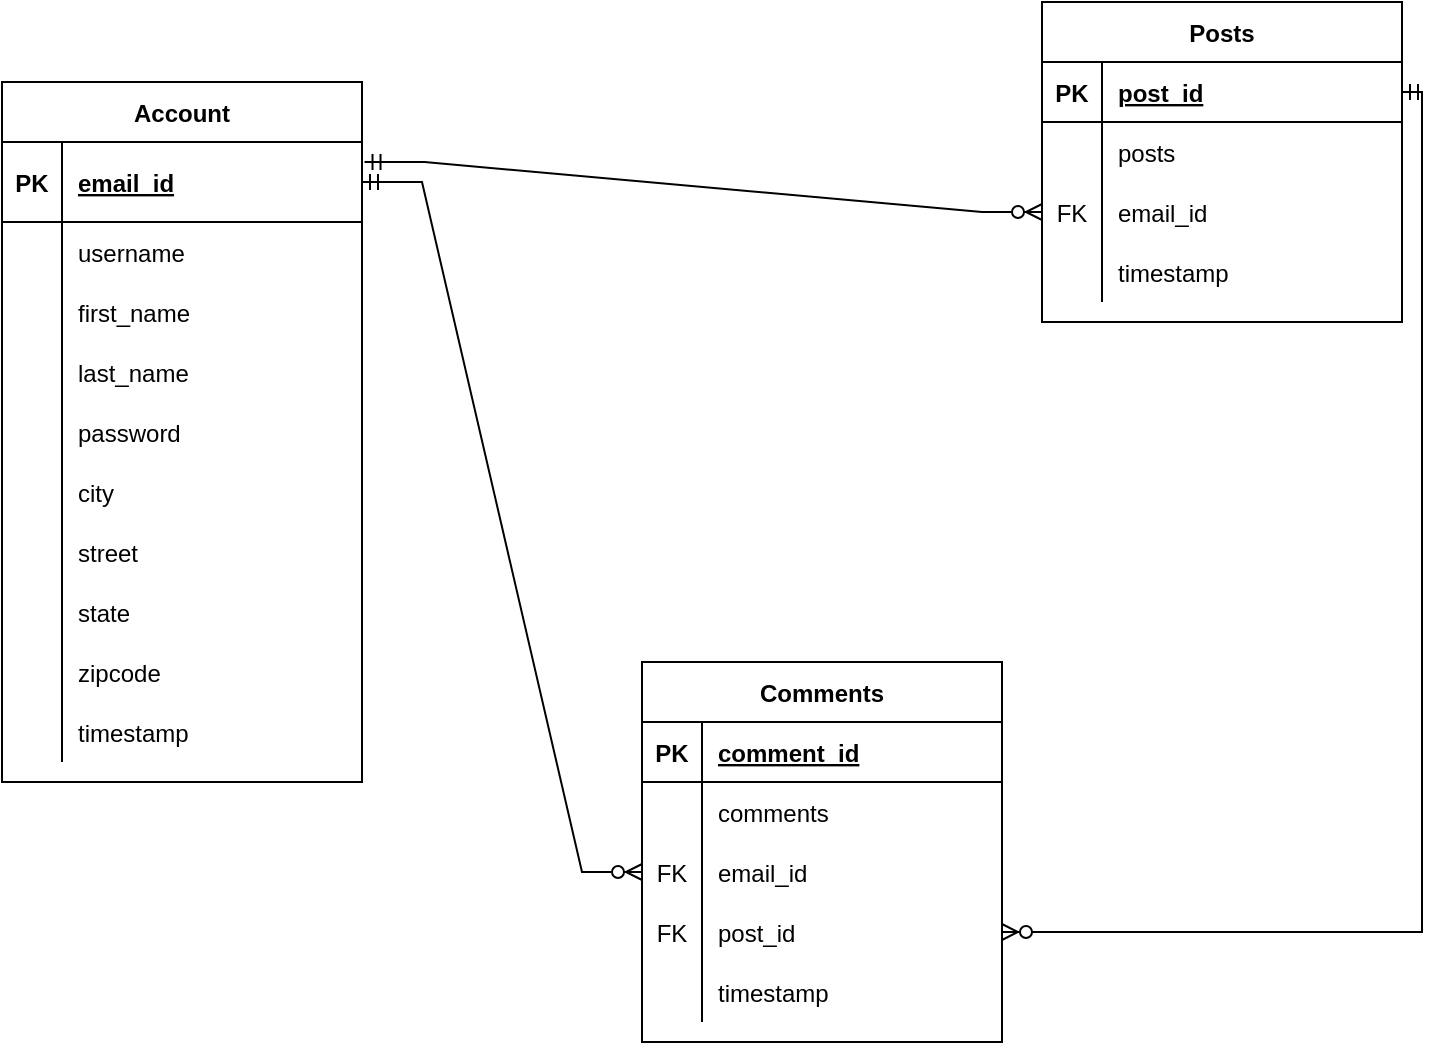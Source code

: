 <mxfile version="16.2.7" type="device"><diagram id="R2lEEEUBdFMjLlhIrx00" name="Page-1"><mxGraphModel dx="1270" dy="603" grid="1" gridSize="10" guides="1" tooltips="1" connect="1" arrows="1" fold="1" page="1" pageScale="1" pageWidth="850" pageHeight="1100" math="0" shadow="0" extFonts="Permanent Marker^https://fonts.googleapis.com/css?family=Permanent+Marker"><root><mxCell id="0"/><mxCell id="1" parent="0"/><mxCell id="ML63HFvds9Ff-zpKP7ZT-95" value="Account" style="shape=table;startSize=30;container=1;collapsible=1;childLayout=tableLayout;fixedRows=1;rowLines=0;fontStyle=1;align=center;resizeLast=1;" parent="1" vertex="1"><mxGeometry x="40" y="360" width="180" height="350" as="geometry"/></mxCell><mxCell id="ML63HFvds9Ff-zpKP7ZT-96" value="" style="shape=partialRectangle;collapsible=0;dropTarget=0;pointerEvents=0;fillColor=none;top=0;left=0;bottom=1;right=0;points=[[0,0.5],[1,0.5]];portConstraint=eastwest;" parent="ML63HFvds9Ff-zpKP7ZT-95" vertex="1"><mxGeometry y="30" width="180" height="40" as="geometry"/></mxCell><mxCell id="ML63HFvds9Ff-zpKP7ZT-97" value="PK" style="shape=partialRectangle;connectable=0;fillColor=none;top=0;left=0;bottom=0;right=0;fontStyle=1;overflow=hidden;" parent="ML63HFvds9Ff-zpKP7ZT-96" vertex="1"><mxGeometry width="30" height="40" as="geometry"><mxRectangle width="30" height="40" as="alternateBounds"/></mxGeometry></mxCell><mxCell id="ML63HFvds9Ff-zpKP7ZT-98" value="email_id" style="shape=partialRectangle;connectable=0;fillColor=none;top=0;left=0;bottom=0;right=0;align=left;spacingLeft=6;fontStyle=5;overflow=hidden;" parent="ML63HFvds9Ff-zpKP7ZT-96" vertex="1"><mxGeometry x="30" width="150" height="40" as="geometry"><mxRectangle width="150" height="40" as="alternateBounds"/></mxGeometry></mxCell><mxCell id="9CpEQoCgaZFY2mzq8Qc0-8" style="shape=partialRectangle;collapsible=0;dropTarget=0;pointerEvents=0;fillColor=none;top=0;left=0;bottom=0;right=0;points=[[0,0.5],[1,0.5]];portConstraint=eastwest;" vertex="1" parent="ML63HFvds9Ff-zpKP7ZT-95"><mxGeometry y="70" width="180" height="30" as="geometry"/></mxCell><mxCell id="9CpEQoCgaZFY2mzq8Qc0-9" style="shape=partialRectangle;connectable=0;fillColor=none;top=0;left=0;bottom=0;right=0;editable=1;overflow=hidden;" vertex="1" parent="9CpEQoCgaZFY2mzq8Qc0-8"><mxGeometry width="30" height="30" as="geometry"><mxRectangle width="30" height="30" as="alternateBounds"/></mxGeometry></mxCell><mxCell id="9CpEQoCgaZFY2mzq8Qc0-10" value="username" style="shape=partialRectangle;connectable=0;fillColor=none;top=0;left=0;bottom=0;right=0;align=left;spacingLeft=6;overflow=hidden;" vertex="1" parent="9CpEQoCgaZFY2mzq8Qc0-8"><mxGeometry x="30" width="150" height="30" as="geometry"><mxRectangle width="150" height="30" as="alternateBounds"/></mxGeometry></mxCell><mxCell id="ML63HFvds9Ff-zpKP7ZT-99" value="" style="shape=partialRectangle;collapsible=0;dropTarget=0;pointerEvents=0;fillColor=none;top=0;left=0;bottom=0;right=0;points=[[0,0.5],[1,0.5]];portConstraint=eastwest;" parent="ML63HFvds9Ff-zpKP7ZT-95" vertex="1"><mxGeometry y="100" width="180" height="30" as="geometry"/></mxCell><mxCell id="ML63HFvds9Ff-zpKP7ZT-100" value="" style="shape=partialRectangle;connectable=0;fillColor=none;top=0;left=0;bottom=0;right=0;editable=1;overflow=hidden;" parent="ML63HFvds9Ff-zpKP7ZT-99" vertex="1"><mxGeometry width="30" height="30" as="geometry"><mxRectangle width="30" height="30" as="alternateBounds"/></mxGeometry></mxCell><mxCell id="ML63HFvds9Ff-zpKP7ZT-101" value="first_name" style="shape=partialRectangle;connectable=0;fillColor=none;top=0;left=0;bottom=0;right=0;align=left;spacingLeft=6;overflow=hidden;" parent="ML63HFvds9Ff-zpKP7ZT-99" vertex="1"><mxGeometry x="30" width="150" height="30" as="geometry"><mxRectangle width="150" height="30" as="alternateBounds"/></mxGeometry></mxCell><mxCell id="ML63HFvds9Ff-zpKP7ZT-102" value="" style="shape=partialRectangle;collapsible=0;dropTarget=0;pointerEvents=0;fillColor=none;top=0;left=0;bottom=0;right=0;points=[[0,0.5],[1,0.5]];portConstraint=eastwest;" parent="ML63HFvds9Ff-zpKP7ZT-95" vertex="1"><mxGeometry y="130" width="180" height="30" as="geometry"/></mxCell><mxCell id="ML63HFvds9Ff-zpKP7ZT-103" value="" style="shape=partialRectangle;connectable=0;fillColor=none;top=0;left=0;bottom=0;right=0;editable=1;overflow=hidden;" parent="ML63HFvds9Ff-zpKP7ZT-102" vertex="1"><mxGeometry width="30" height="30" as="geometry"><mxRectangle width="30" height="30" as="alternateBounds"/></mxGeometry></mxCell><mxCell id="ML63HFvds9Ff-zpKP7ZT-104" value="last_name" style="shape=partialRectangle;connectable=0;fillColor=none;top=0;left=0;bottom=0;right=0;align=left;spacingLeft=6;overflow=hidden;" parent="ML63HFvds9Ff-zpKP7ZT-102" vertex="1"><mxGeometry x="30" width="150" height="30" as="geometry"><mxRectangle width="150" height="30" as="alternateBounds"/></mxGeometry></mxCell><mxCell id="9CpEQoCgaZFY2mzq8Qc0-2" style="shape=partialRectangle;collapsible=0;dropTarget=0;pointerEvents=0;fillColor=none;top=0;left=0;bottom=0;right=0;points=[[0,0.5],[1,0.5]];portConstraint=eastwest;" vertex="1" parent="ML63HFvds9Ff-zpKP7ZT-95"><mxGeometry y="160" width="180" height="30" as="geometry"/></mxCell><mxCell id="9CpEQoCgaZFY2mzq8Qc0-3" style="shape=partialRectangle;connectable=0;fillColor=none;top=0;left=0;bottom=0;right=0;editable=1;overflow=hidden;" vertex="1" parent="9CpEQoCgaZFY2mzq8Qc0-2"><mxGeometry width="30" height="30" as="geometry"><mxRectangle width="30" height="30" as="alternateBounds"/></mxGeometry></mxCell><mxCell id="9CpEQoCgaZFY2mzq8Qc0-4" value="password" style="shape=partialRectangle;connectable=0;fillColor=none;top=0;left=0;bottom=0;right=0;align=left;spacingLeft=6;overflow=hidden;" vertex="1" parent="9CpEQoCgaZFY2mzq8Qc0-2"><mxGeometry x="30" width="150" height="30" as="geometry"><mxRectangle width="150" height="30" as="alternateBounds"/></mxGeometry></mxCell><mxCell id="ML63HFvds9Ff-zpKP7ZT-105" value="" style="shape=partialRectangle;collapsible=0;dropTarget=0;pointerEvents=0;fillColor=none;top=0;left=0;bottom=0;right=0;points=[[0,0.5],[1,0.5]];portConstraint=eastwest;" parent="ML63HFvds9Ff-zpKP7ZT-95" vertex="1"><mxGeometry y="190" width="180" height="30" as="geometry"/></mxCell><mxCell id="ML63HFvds9Ff-zpKP7ZT-106" value="" style="shape=partialRectangle;connectable=0;fillColor=none;top=0;left=0;bottom=0;right=0;editable=1;overflow=hidden;" parent="ML63HFvds9Ff-zpKP7ZT-105" vertex="1"><mxGeometry width="30" height="30" as="geometry"><mxRectangle width="30" height="30" as="alternateBounds"/></mxGeometry></mxCell><mxCell id="ML63HFvds9Ff-zpKP7ZT-107" value="city" style="shape=partialRectangle;connectable=0;fillColor=none;top=0;left=0;bottom=0;right=0;align=left;spacingLeft=6;overflow=hidden;" parent="ML63HFvds9Ff-zpKP7ZT-105" vertex="1"><mxGeometry x="30" width="150" height="30" as="geometry"><mxRectangle width="150" height="30" as="alternateBounds"/></mxGeometry></mxCell><mxCell id="ML63HFvds9Ff-zpKP7ZT-108" value="" style="shape=partialRectangle;collapsible=0;dropTarget=0;pointerEvents=0;fillColor=none;top=0;left=0;bottom=0;right=0;points=[[0,0.5],[1,0.5]];portConstraint=eastwest;" parent="ML63HFvds9Ff-zpKP7ZT-95" vertex="1"><mxGeometry y="220" width="180" height="30" as="geometry"/></mxCell><mxCell id="ML63HFvds9Ff-zpKP7ZT-109" value="" style="shape=partialRectangle;connectable=0;fillColor=none;top=0;left=0;bottom=0;right=0;editable=1;overflow=hidden;" parent="ML63HFvds9Ff-zpKP7ZT-108" vertex="1"><mxGeometry width="30" height="30" as="geometry"><mxRectangle width="30" height="30" as="alternateBounds"/></mxGeometry></mxCell><mxCell id="ML63HFvds9Ff-zpKP7ZT-110" value="street" style="shape=partialRectangle;connectable=0;fillColor=none;top=0;left=0;bottom=0;right=0;align=left;spacingLeft=6;overflow=hidden;" parent="ML63HFvds9Ff-zpKP7ZT-108" vertex="1"><mxGeometry x="30" width="150" height="30" as="geometry"><mxRectangle width="150" height="30" as="alternateBounds"/></mxGeometry></mxCell><mxCell id="ML63HFvds9Ff-zpKP7ZT-111" value="" style="shape=partialRectangle;collapsible=0;dropTarget=0;pointerEvents=0;fillColor=none;top=0;left=0;bottom=0;right=0;points=[[0,0.5],[1,0.5]];portConstraint=eastwest;" parent="ML63HFvds9Ff-zpKP7ZT-95" vertex="1"><mxGeometry y="250" width="180" height="30" as="geometry"/></mxCell><mxCell id="ML63HFvds9Ff-zpKP7ZT-112" value="" style="shape=partialRectangle;connectable=0;fillColor=none;top=0;left=0;bottom=0;right=0;editable=1;overflow=hidden;" parent="ML63HFvds9Ff-zpKP7ZT-111" vertex="1"><mxGeometry width="30" height="30" as="geometry"><mxRectangle width="30" height="30" as="alternateBounds"/></mxGeometry></mxCell><mxCell id="ML63HFvds9Ff-zpKP7ZT-113" value="state" style="shape=partialRectangle;connectable=0;fillColor=none;top=0;left=0;bottom=0;right=0;align=left;spacingLeft=6;overflow=hidden;" parent="ML63HFvds9Ff-zpKP7ZT-111" vertex="1"><mxGeometry x="30" width="150" height="30" as="geometry"><mxRectangle width="150" height="30" as="alternateBounds"/></mxGeometry></mxCell><mxCell id="ML63HFvds9Ff-zpKP7ZT-114" value="" style="shape=partialRectangle;collapsible=0;dropTarget=0;pointerEvents=0;fillColor=none;top=0;left=0;bottom=0;right=0;points=[[0,0.5],[1,0.5]];portConstraint=eastwest;" parent="ML63HFvds9Ff-zpKP7ZT-95" vertex="1"><mxGeometry y="280" width="180" height="30" as="geometry"/></mxCell><mxCell id="ML63HFvds9Ff-zpKP7ZT-115" value="" style="shape=partialRectangle;connectable=0;fillColor=none;top=0;left=0;bottom=0;right=0;editable=1;overflow=hidden;" parent="ML63HFvds9Ff-zpKP7ZT-114" vertex="1"><mxGeometry width="30" height="30" as="geometry"><mxRectangle width="30" height="30" as="alternateBounds"/></mxGeometry></mxCell><mxCell id="ML63HFvds9Ff-zpKP7ZT-116" value="zipcode" style="shape=partialRectangle;connectable=0;fillColor=none;top=0;left=0;bottom=0;right=0;align=left;spacingLeft=6;overflow=hidden;" parent="ML63HFvds9Ff-zpKP7ZT-114" vertex="1"><mxGeometry x="30" width="150" height="30" as="geometry"><mxRectangle width="150" height="30" as="alternateBounds"/></mxGeometry></mxCell><mxCell id="9CpEQoCgaZFY2mzq8Qc0-44" style="shape=partialRectangle;collapsible=0;dropTarget=0;pointerEvents=0;fillColor=none;top=0;left=0;bottom=0;right=0;points=[[0,0.5],[1,0.5]];portConstraint=eastwest;" vertex="1" parent="ML63HFvds9Ff-zpKP7ZT-95"><mxGeometry y="310" width="180" height="30" as="geometry"/></mxCell><mxCell id="9CpEQoCgaZFY2mzq8Qc0-45" style="shape=partialRectangle;connectable=0;fillColor=none;top=0;left=0;bottom=0;right=0;editable=1;overflow=hidden;" vertex="1" parent="9CpEQoCgaZFY2mzq8Qc0-44"><mxGeometry width="30" height="30" as="geometry"><mxRectangle width="30" height="30" as="alternateBounds"/></mxGeometry></mxCell><mxCell id="9CpEQoCgaZFY2mzq8Qc0-46" value="timestamp" style="shape=partialRectangle;connectable=0;fillColor=none;top=0;left=0;bottom=0;right=0;align=left;spacingLeft=6;overflow=hidden;" vertex="1" parent="9CpEQoCgaZFY2mzq8Qc0-44"><mxGeometry x="30" width="150" height="30" as="geometry"><mxRectangle width="150" height="30" as="alternateBounds"/></mxGeometry></mxCell><mxCell id="9CpEQoCgaZFY2mzq8Qc0-12" value="Posts" style="shape=table;startSize=30;container=1;collapsible=1;childLayout=tableLayout;fixedRows=1;rowLines=0;fontStyle=1;align=center;resizeLast=1;" vertex="1" parent="1"><mxGeometry x="560" y="320" width="180" height="160" as="geometry"/></mxCell><mxCell id="9CpEQoCgaZFY2mzq8Qc0-13" value="" style="shape=tableRow;horizontal=0;startSize=0;swimlaneHead=0;swimlaneBody=0;fillColor=none;collapsible=0;dropTarget=0;points=[[0,0.5],[1,0.5]];portConstraint=eastwest;top=0;left=0;right=0;bottom=1;" vertex="1" parent="9CpEQoCgaZFY2mzq8Qc0-12"><mxGeometry y="30" width="180" height="30" as="geometry"/></mxCell><mxCell id="9CpEQoCgaZFY2mzq8Qc0-14" value="PK" style="shape=partialRectangle;connectable=0;fillColor=none;top=0;left=0;bottom=0;right=0;fontStyle=1;overflow=hidden;" vertex="1" parent="9CpEQoCgaZFY2mzq8Qc0-13"><mxGeometry width="30" height="30" as="geometry"><mxRectangle width="30" height="30" as="alternateBounds"/></mxGeometry></mxCell><mxCell id="9CpEQoCgaZFY2mzq8Qc0-15" value="post_id" style="shape=partialRectangle;connectable=0;fillColor=none;top=0;left=0;bottom=0;right=0;align=left;spacingLeft=6;fontStyle=5;overflow=hidden;" vertex="1" parent="9CpEQoCgaZFY2mzq8Qc0-13"><mxGeometry x="30" width="150" height="30" as="geometry"><mxRectangle width="150" height="30" as="alternateBounds"/></mxGeometry></mxCell><mxCell id="9CpEQoCgaZFY2mzq8Qc0-16" value="" style="shape=tableRow;horizontal=0;startSize=0;swimlaneHead=0;swimlaneBody=0;fillColor=none;collapsible=0;dropTarget=0;points=[[0,0.5],[1,0.5]];portConstraint=eastwest;top=0;left=0;right=0;bottom=0;" vertex="1" parent="9CpEQoCgaZFY2mzq8Qc0-12"><mxGeometry y="60" width="180" height="30" as="geometry"/></mxCell><mxCell id="9CpEQoCgaZFY2mzq8Qc0-17" value="" style="shape=partialRectangle;connectable=0;fillColor=none;top=0;left=0;bottom=0;right=0;editable=1;overflow=hidden;" vertex="1" parent="9CpEQoCgaZFY2mzq8Qc0-16"><mxGeometry width="30" height="30" as="geometry"><mxRectangle width="30" height="30" as="alternateBounds"/></mxGeometry></mxCell><mxCell id="9CpEQoCgaZFY2mzq8Qc0-18" value="posts" style="shape=partialRectangle;connectable=0;fillColor=none;top=0;left=0;bottom=0;right=0;align=left;spacingLeft=6;overflow=hidden;" vertex="1" parent="9CpEQoCgaZFY2mzq8Qc0-16"><mxGeometry x="30" width="150" height="30" as="geometry"><mxRectangle width="150" height="30" as="alternateBounds"/></mxGeometry></mxCell><mxCell id="9CpEQoCgaZFY2mzq8Qc0-47" style="shape=tableRow;horizontal=0;startSize=0;swimlaneHead=0;swimlaneBody=0;fillColor=none;collapsible=0;dropTarget=0;points=[[0,0.5],[1,0.5]];portConstraint=eastwest;top=0;left=0;right=0;bottom=0;" vertex="1" parent="9CpEQoCgaZFY2mzq8Qc0-12"><mxGeometry y="90" width="180" height="30" as="geometry"/></mxCell><mxCell id="9CpEQoCgaZFY2mzq8Qc0-48" value="FK" style="shape=partialRectangle;connectable=0;fillColor=none;top=0;left=0;bottom=0;right=0;editable=1;overflow=hidden;" vertex="1" parent="9CpEQoCgaZFY2mzq8Qc0-47"><mxGeometry width="30" height="30" as="geometry"><mxRectangle width="30" height="30" as="alternateBounds"/></mxGeometry></mxCell><mxCell id="9CpEQoCgaZFY2mzq8Qc0-49" value="email_id" style="shape=partialRectangle;connectable=0;fillColor=none;top=0;left=0;bottom=0;right=0;align=left;spacingLeft=6;overflow=hidden;" vertex="1" parent="9CpEQoCgaZFY2mzq8Qc0-47"><mxGeometry x="30" width="150" height="30" as="geometry"><mxRectangle width="150" height="30" as="alternateBounds"/></mxGeometry></mxCell><mxCell id="9CpEQoCgaZFY2mzq8Qc0-50" style="shape=tableRow;horizontal=0;startSize=0;swimlaneHead=0;swimlaneBody=0;fillColor=none;collapsible=0;dropTarget=0;points=[[0,0.5],[1,0.5]];portConstraint=eastwest;top=0;left=0;right=0;bottom=0;" vertex="1" parent="9CpEQoCgaZFY2mzq8Qc0-12"><mxGeometry y="120" width="180" height="30" as="geometry"/></mxCell><mxCell id="9CpEQoCgaZFY2mzq8Qc0-51" style="shape=partialRectangle;connectable=0;fillColor=none;top=0;left=0;bottom=0;right=0;editable=1;overflow=hidden;" vertex="1" parent="9CpEQoCgaZFY2mzq8Qc0-50"><mxGeometry width="30" height="30" as="geometry"><mxRectangle width="30" height="30" as="alternateBounds"/></mxGeometry></mxCell><mxCell id="9CpEQoCgaZFY2mzq8Qc0-52" value="timestamp" style="shape=partialRectangle;connectable=0;fillColor=none;top=0;left=0;bottom=0;right=0;align=left;spacingLeft=6;overflow=hidden;" vertex="1" parent="9CpEQoCgaZFY2mzq8Qc0-50"><mxGeometry x="30" width="150" height="30" as="geometry"><mxRectangle width="150" height="30" as="alternateBounds"/></mxGeometry></mxCell><mxCell id="9CpEQoCgaZFY2mzq8Qc0-25" value="Comments" style="shape=table;startSize=30;container=1;collapsible=1;childLayout=tableLayout;fixedRows=1;rowLines=0;fontStyle=1;align=center;resizeLast=1;" vertex="1" parent="1"><mxGeometry x="360" y="650" width="180" height="190" as="geometry"/></mxCell><mxCell id="9CpEQoCgaZFY2mzq8Qc0-26" value="" style="shape=tableRow;horizontal=0;startSize=0;swimlaneHead=0;swimlaneBody=0;fillColor=none;collapsible=0;dropTarget=0;points=[[0,0.5],[1,0.5]];portConstraint=eastwest;top=0;left=0;right=0;bottom=1;" vertex="1" parent="9CpEQoCgaZFY2mzq8Qc0-25"><mxGeometry y="30" width="180" height="30" as="geometry"/></mxCell><mxCell id="9CpEQoCgaZFY2mzq8Qc0-27" value="PK" style="shape=partialRectangle;connectable=0;fillColor=none;top=0;left=0;bottom=0;right=0;fontStyle=1;overflow=hidden;" vertex="1" parent="9CpEQoCgaZFY2mzq8Qc0-26"><mxGeometry width="30" height="30" as="geometry"><mxRectangle width="30" height="30" as="alternateBounds"/></mxGeometry></mxCell><mxCell id="9CpEQoCgaZFY2mzq8Qc0-28" value="comment_id" style="shape=partialRectangle;connectable=0;fillColor=none;top=0;left=0;bottom=0;right=0;align=left;spacingLeft=6;fontStyle=5;overflow=hidden;" vertex="1" parent="9CpEQoCgaZFY2mzq8Qc0-26"><mxGeometry x="30" width="150" height="30" as="geometry"><mxRectangle width="150" height="30" as="alternateBounds"/></mxGeometry></mxCell><mxCell id="9CpEQoCgaZFY2mzq8Qc0-29" value="" style="shape=tableRow;horizontal=0;startSize=0;swimlaneHead=0;swimlaneBody=0;fillColor=none;collapsible=0;dropTarget=0;points=[[0,0.5],[1,0.5]];portConstraint=eastwest;top=0;left=0;right=0;bottom=0;" vertex="1" parent="9CpEQoCgaZFY2mzq8Qc0-25"><mxGeometry y="60" width="180" height="30" as="geometry"/></mxCell><mxCell id="9CpEQoCgaZFY2mzq8Qc0-30" value="" style="shape=partialRectangle;connectable=0;fillColor=none;top=0;left=0;bottom=0;right=0;editable=1;overflow=hidden;" vertex="1" parent="9CpEQoCgaZFY2mzq8Qc0-29"><mxGeometry width="30" height="30" as="geometry"><mxRectangle width="30" height="30" as="alternateBounds"/></mxGeometry></mxCell><mxCell id="9CpEQoCgaZFY2mzq8Qc0-31" value="comments" style="shape=partialRectangle;connectable=0;fillColor=none;top=0;left=0;bottom=0;right=0;align=left;spacingLeft=6;overflow=hidden;" vertex="1" parent="9CpEQoCgaZFY2mzq8Qc0-29"><mxGeometry x="30" width="150" height="30" as="geometry"><mxRectangle width="150" height="30" as="alternateBounds"/></mxGeometry></mxCell><mxCell id="9CpEQoCgaZFY2mzq8Qc0-53" style="shape=tableRow;horizontal=0;startSize=0;swimlaneHead=0;swimlaneBody=0;fillColor=none;collapsible=0;dropTarget=0;points=[[0,0.5],[1,0.5]];portConstraint=eastwest;top=0;left=0;right=0;bottom=0;" vertex="1" parent="9CpEQoCgaZFY2mzq8Qc0-25"><mxGeometry y="90" width="180" height="30" as="geometry"/></mxCell><mxCell id="9CpEQoCgaZFY2mzq8Qc0-54" value="FK" style="shape=partialRectangle;connectable=0;fillColor=none;top=0;left=0;bottom=0;right=0;editable=1;overflow=hidden;" vertex="1" parent="9CpEQoCgaZFY2mzq8Qc0-53"><mxGeometry width="30" height="30" as="geometry"><mxRectangle width="30" height="30" as="alternateBounds"/></mxGeometry></mxCell><mxCell id="9CpEQoCgaZFY2mzq8Qc0-55" value="email_id" style="shape=partialRectangle;connectable=0;fillColor=none;top=0;left=0;bottom=0;right=0;align=left;spacingLeft=6;overflow=hidden;" vertex="1" parent="9CpEQoCgaZFY2mzq8Qc0-53"><mxGeometry x="30" width="150" height="30" as="geometry"><mxRectangle width="150" height="30" as="alternateBounds"/></mxGeometry></mxCell><mxCell id="9CpEQoCgaZFY2mzq8Qc0-56" style="shape=tableRow;horizontal=0;startSize=0;swimlaneHead=0;swimlaneBody=0;fillColor=none;collapsible=0;dropTarget=0;points=[[0,0.5],[1,0.5]];portConstraint=eastwest;top=0;left=0;right=0;bottom=0;" vertex="1" parent="9CpEQoCgaZFY2mzq8Qc0-25"><mxGeometry y="120" width="180" height="30" as="geometry"/></mxCell><mxCell id="9CpEQoCgaZFY2mzq8Qc0-57" value="FK" style="shape=partialRectangle;connectable=0;fillColor=none;top=0;left=0;bottom=0;right=0;editable=1;overflow=hidden;" vertex="1" parent="9CpEQoCgaZFY2mzq8Qc0-56"><mxGeometry width="30" height="30" as="geometry"><mxRectangle width="30" height="30" as="alternateBounds"/></mxGeometry></mxCell><mxCell id="9CpEQoCgaZFY2mzq8Qc0-58" value="post_id" style="shape=partialRectangle;connectable=0;fillColor=none;top=0;left=0;bottom=0;right=0;align=left;spacingLeft=6;overflow=hidden;" vertex="1" parent="9CpEQoCgaZFY2mzq8Qc0-56"><mxGeometry x="30" width="150" height="30" as="geometry"><mxRectangle width="150" height="30" as="alternateBounds"/></mxGeometry></mxCell><mxCell id="9CpEQoCgaZFY2mzq8Qc0-38" style="shape=tableRow;horizontal=0;startSize=0;swimlaneHead=0;swimlaneBody=0;fillColor=none;collapsible=0;dropTarget=0;points=[[0,0.5],[1,0.5]];portConstraint=eastwest;top=0;left=0;right=0;bottom=0;" vertex="1" parent="9CpEQoCgaZFY2mzq8Qc0-25"><mxGeometry y="150" width="180" height="30" as="geometry"/></mxCell><mxCell id="9CpEQoCgaZFY2mzq8Qc0-39" style="shape=partialRectangle;connectable=0;fillColor=none;top=0;left=0;bottom=0;right=0;editable=1;overflow=hidden;" vertex="1" parent="9CpEQoCgaZFY2mzq8Qc0-38"><mxGeometry width="30" height="30" as="geometry"><mxRectangle width="30" height="30" as="alternateBounds"/></mxGeometry></mxCell><mxCell id="9CpEQoCgaZFY2mzq8Qc0-40" value="timestamp" style="shape=partialRectangle;connectable=0;fillColor=none;top=0;left=0;bottom=0;right=0;align=left;spacingLeft=6;overflow=hidden;" vertex="1" parent="9CpEQoCgaZFY2mzq8Qc0-38"><mxGeometry x="30" width="150" height="30" as="geometry"><mxRectangle width="150" height="30" as="alternateBounds"/></mxGeometry></mxCell><mxCell id="9CpEQoCgaZFY2mzq8Qc0-63" value="" style="edgeStyle=entityRelationEdgeStyle;fontSize=12;html=1;endArrow=ERzeroToMany;startArrow=ERmandOne;rounded=0;entryX=0;entryY=0.5;entryDx=0;entryDy=0;exitX=1.007;exitY=0.25;exitDx=0;exitDy=0;exitPerimeter=0;" edge="1" parent="1" source="ML63HFvds9Ff-zpKP7ZT-96" target="9CpEQoCgaZFY2mzq8Qc0-47"><mxGeometry width="100" height="100" relative="1" as="geometry"><mxPoint x="220" y="410" as="sourcePoint"/><mxPoint x="320" y="310" as="targetPoint"/></mxGeometry></mxCell><mxCell id="9CpEQoCgaZFY2mzq8Qc0-64" value="" style="edgeStyle=entityRelationEdgeStyle;fontSize=12;html=1;endArrow=ERzeroToMany;startArrow=ERmandOne;rounded=0;entryX=0;entryY=0.5;entryDx=0;entryDy=0;" edge="1" parent="1" source="ML63HFvds9Ff-zpKP7ZT-96" target="9CpEQoCgaZFY2mzq8Qc0-53"><mxGeometry width="100" height="100" relative="1" as="geometry"><mxPoint x="230" y="440" as="sourcePoint"/><mxPoint x="420" y="530" as="targetPoint"/></mxGeometry></mxCell><mxCell id="9CpEQoCgaZFY2mzq8Qc0-66" value="" style="fontSize=12;html=1;endArrow=ERzeroToMany;startArrow=ERmandOne;rounded=0;entryX=1;entryY=0.5;entryDx=0;entryDy=0;elbow=vertical;edgeStyle=orthogonalEdgeStyle;exitX=1;exitY=0.5;exitDx=0;exitDy=0;" edge="1" parent="1" source="9CpEQoCgaZFY2mzq8Qc0-13" target="9CpEQoCgaZFY2mzq8Qc0-56"><mxGeometry width="100" height="100" relative="1" as="geometry"><mxPoint x="620" y="410" as="sourcePoint"/><mxPoint x="550" y="770" as="targetPoint"/></mxGeometry></mxCell></root></mxGraphModel></diagram></mxfile>